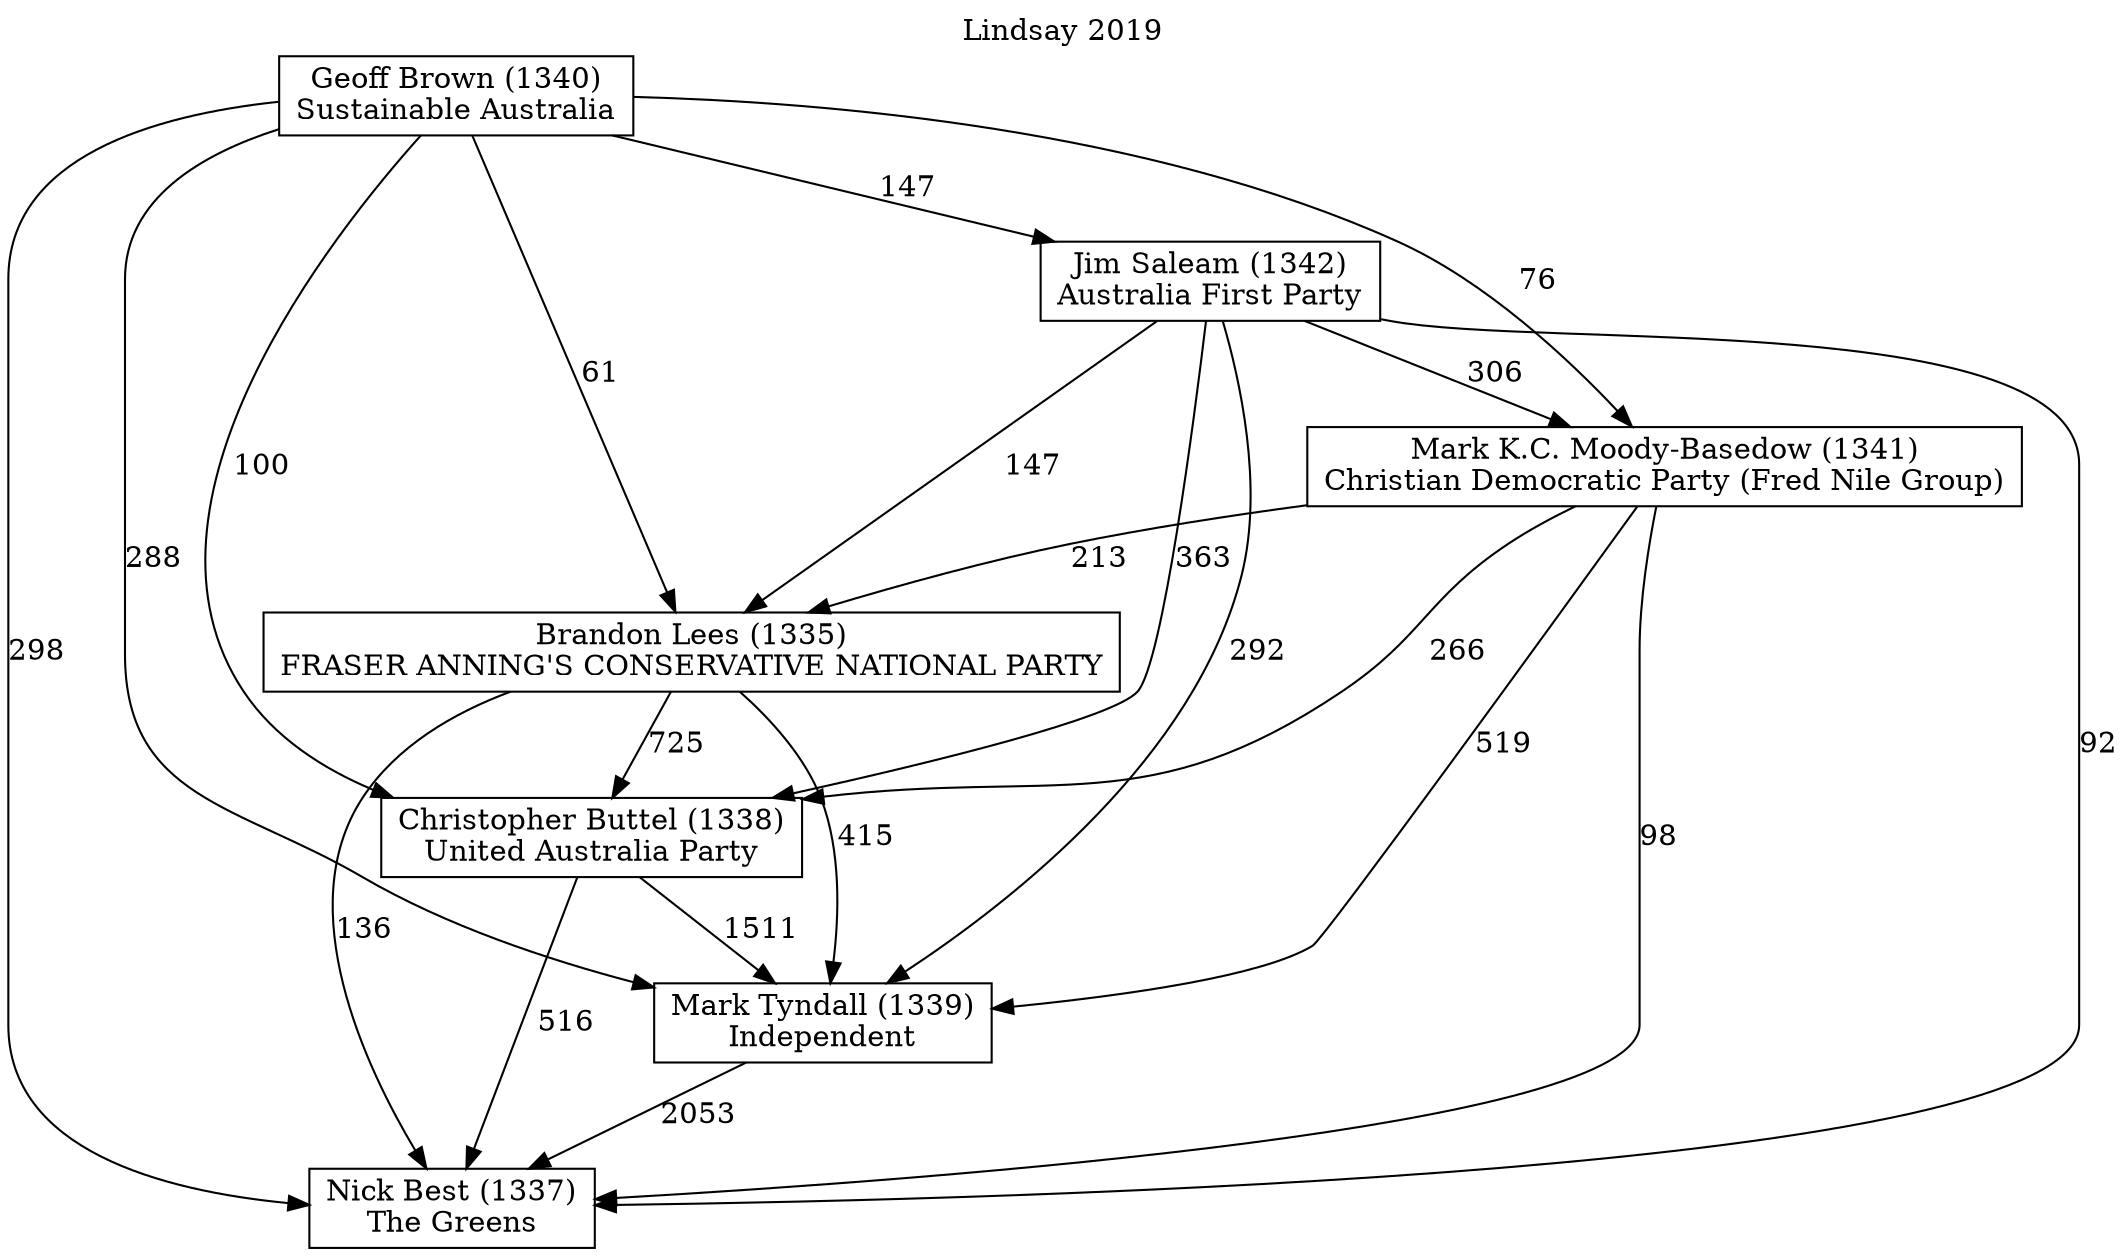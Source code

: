 // House preference flow
digraph "Nick Best (1337)_Lindsay_2019" {
	graph [label="Lindsay 2019" labelloc=t]
	node [shape=box]
	"Nick Best (1337)" [label="Nick Best (1337)
The Greens"]
	"Mark Tyndall (1339)" [label="Mark Tyndall (1339)
Independent"]
	"Christopher Buttel (1338)" [label="Christopher Buttel (1338)
United Australia Party"]
	"Brandon Lees (1335)" [label="Brandon Lees (1335)
FRASER ANNING'S CONSERVATIVE NATIONAL PARTY"]
	"Mark K.C. Moody-Basedow (1341)" [label="Mark K.C. Moody-Basedow (1341)
Christian Democratic Party (Fred Nile Group)"]
	"Jim Saleam (1342)" [label="Jim Saleam (1342)
Australia First Party"]
	"Geoff Brown (1340)" [label="Geoff Brown (1340)
Sustainable Australia"]
	"Nick Best (1337)" [label="Nick Best (1337)
The Greens"]
	"Christopher Buttel (1338)" [label="Christopher Buttel (1338)
United Australia Party"]
	"Brandon Lees (1335)" [label="Brandon Lees (1335)
FRASER ANNING'S CONSERVATIVE NATIONAL PARTY"]
	"Mark K.C. Moody-Basedow (1341)" [label="Mark K.C. Moody-Basedow (1341)
Christian Democratic Party (Fred Nile Group)"]
	"Jim Saleam (1342)" [label="Jim Saleam (1342)
Australia First Party"]
	"Geoff Brown (1340)" [label="Geoff Brown (1340)
Sustainable Australia"]
	"Nick Best (1337)" [label="Nick Best (1337)
The Greens"]
	"Brandon Lees (1335)" [label="Brandon Lees (1335)
FRASER ANNING'S CONSERVATIVE NATIONAL PARTY"]
	"Mark K.C. Moody-Basedow (1341)" [label="Mark K.C. Moody-Basedow (1341)
Christian Democratic Party (Fred Nile Group)"]
	"Jim Saleam (1342)" [label="Jim Saleam (1342)
Australia First Party"]
	"Geoff Brown (1340)" [label="Geoff Brown (1340)
Sustainable Australia"]
	"Nick Best (1337)" [label="Nick Best (1337)
The Greens"]
	"Mark K.C. Moody-Basedow (1341)" [label="Mark K.C. Moody-Basedow (1341)
Christian Democratic Party (Fred Nile Group)"]
	"Jim Saleam (1342)" [label="Jim Saleam (1342)
Australia First Party"]
	"Geoff Brown (1340)" [label="Geoff Brown (1340)
Sustainable Australia"]
	"Nick Best (1337)" [label="Nick Best (1337)
The Greens"]
	"Jim Saleam (1342)" [label="Jim Saleam (1342)
Australia First Party"]
	"Geoff Brown (1340)" [label="Geoff Brown (1340)
Sustainable Australia"]
	"Nick Best (1337)" [label="Nick Best (1337)
The Greens"]
	"Geoff Brown (1340)" [label="Geoff Brown (1340)
Sustainable Australia"]
	"Geoff Brown (1340)" [label="Geoff Brown (1340)
Sustainable Australia"]
	"Jim Saleam (1342)" [label="Jim Saleam (1342)
Australia First Party"]
	"Geoff Brown (1340)" [label="Geoff Brown (1340)
Sustainable Australia"]
	"Geoff Brown (1340)" [label="Geoff Brown (1340)
Sustainable Australia"]
	"Mark K.C. Moody-Basedow (1341)" [label="Mark K.C. Moody-Basedow (1341)
Christian Democratic Party (Fred Nile Group)"]
	"Jim Saleam (1342)" [label="Jim Saleam (1342)
Australia First Party"]
	"Geoff Brown (1340)" [label="Geoff Brown (1340)
Sustainable Australia"]
	"Mark K.C. Moody-Basedow (1341)" [label="Mark K.C. Moody-Basedow (1341)
Christian Democratic Party (Fred Nile Group)"]
	"Geoff Brown (1340)" [label="Geoff Brown (1340)
Sustainable Australia"]
	"Geoff Brown (1340)" [label="Geoff Brown (1340)
Sustainable Australia"]
	"Jim Saleam (1342)" [label="Jim Saleam (1342)
Australia First Party"]
	"Geoff Brown (1340)" [label="Geoff Brown (1340)
Sustainable Australia"]
	"Geoff Brown (1340)" [label="Geoff Brown (1340)
Sustainable Australia"]
	"Brandon Lees (1335)" [label="Brandon Lees (1335)
FRASER ANNING'S CONSERVATIVE NATIONAL PARTY"]
	"Mark K.C. Moody-Basedow (1341)" [label="Mark K.C. Moody-Basedow (1341)
Christian Democratic Party (Fred Nile Group)"]
	"Jim Saleam (1342)" [label="Jim Saleam (1342)
Australia First Party"]
	"Geoff Brown (1340)" [label="Geoff Brown (1340)
Sustainable Australia"]
	"Brandon Lees (1335)" [label="Brandon Lees (1335)
FRASER ANNING'S CONSERVATIVE NATIONAL PARTY"]
	"Jim Saleam (1342)" [label="Jim Saleam (1342)
Australia First Party"]
	"Geoff Brown (1340)" [label="Geoff Brown (1340)
Sustainable Australia"]
	"Brandon Lees (1335)" [label="Brandon Lees (1335)
FRASER ANNING'S CONSERVATIVE NATIONAL PARTY"]
	"Geoff Brown (1340)" [label="Geoff Brown (1340)
Sustainable Australia"]
	"Geoff Brown (1340)" [label="Geoff Brown (1340)
Sustainable Australia"]
	"Jim Saleam (1342)" [label="Jim Saleam (1342)
Australia First Party"]
	"Geoff Brown (1340)" [label="Geoff Brown (1340)
Sustainable Australia"]
	"Geoff Brown (1340)" [label="Geoff Brown (1340)
Sustainable Australia"]
	"Mark K.C. Moody-Basedow (1341)" [label="Mark K.C. Moody-Basedow (1341)
Christian Democratic Party (Fred Nile Group)"]
	"Jim Saleam (1342)" [label="Jim Saleam (1342)
Australia First Party"]
	"Geoff Brown (1340)" [label="Geoff Brown (1340)
Sustainable Australia"]
	"Mark K.C. Moody-Basedow (1341)" [label="Mark K.C. Moody-Basedow (1341)
Christian Democratic Party (Fred Nile Group)"]
	"Geoff Brown (1340)" [label="Geoff Brown (1340)
Sustainable Australia"]
	"Geoff Brown (1340)" [label="Geoff Brown (1340)
Sustainable Australia"]
	"Jim Saleam (1342)" [label="Jim Saleam (1342)
Australia First Party"]
	"Geoff Brown (1340)" [label="Geoff Brown (1340)
Sustainable Australia"]
	"Geoff Brown (1340)" [label="Geoff Brown (1340)
Sustainable Australia"]
	"Christopher Buttel (1338)" [label="Christopher Buttel (1338)
United Australia Party"]
	"Brandon Lees (1335)" [label="Brandon Lees (1335)
FRASER ANNING'S CONSERVATIVE NATIONAL PARTY"]
	"Mark K.C. Moody-Basedow (1341)" [label="Mark K.C. Moody-Basedow (1341)
Christian Democratic Party (Fred Nile Group)"]
	"Jim Saleam (1342)" [label="Jim Saleam (1342)
Australia First Party"]
	"Geoff Brown (1340)" [label="Geoff Brown (1340)
Sustainable Australia"]
	"Christopher Buttel (1338)" [label="Christopher Buttel (1338)
United Australia Party"]
	"Mark K.C. Moody-Basedow (1341)" [label="Mark K.C. Moody-Basedow (1341)
Christian Democratic Party (Fred Nile Group)"]
	"Jim Saleam (1342)" [label="Jim Saleam (1342)
Australia First Party"]
	"Geoff Brown (1340)" [label="Geoff Brown (1340)
Sustainable Australia"]
	"Christopher Buttel (1338)" [label="Christopher Buttel (1338)
United Australia Party"]
	"Jim Saleam (1342)" [label="Jim Saleam (1342)
Australia First Party"]
	"Geoff Brown (1340)" [label="Geoff Brown (1340)
Sustainable Australia"]
	"Christopher Buttel (1338)" [label="Christopher Buttel (1338)
United Australia Party"]
	"Geoff Brown (1340)" [label="Geoff Brown (1340)
Sustainable Australia"]
	"Geoff Brown (1340)" [label="Geoff Brown (1340)
Sustainable Australia"]
	"Jim Saleam (1342)" [label="Jim Saleam (1342)
Australia First Party"]
	"Geoff Brown (1340)" [label="Geoff Brown (1340)
Sustainable Australia"]
	"Geoff Brown (1340)" [label="Geoff Brown (1340)
Sustainable Australia"]
	"Mark K.C. Moody-Basedow (1341)" [label="Mark K.C. Moody-Basedow (1341)
Christian Democratic Party (Fred Nile Group)"]
	"Jim Saleam (1342)" [label="Jim Saleam (1342)
Australia First Party"]
	"Geoff Brown (1340)" [label="Geoff Brown (1340)
Sustainable Australia"]
	"Mark K.C. Moody-Basedow (1341)" [label="Mark K.C. Moody-Basedow (1341)
Christian Democratic Party (Fred Nile Group)"]
	"Geoff Brown (1340)" [label="Geoff Brown (1340)
Sustainable Australia"]
	"Geoff Brown (1340)" [label="Geoff Brown (1340)
Sustainable Australia"]
	"Jim Saleam (1342)" [label="Jim Saleam (1342)
Australia First Party"]
	"Geoff Brown (1340)" [label="Geoff Brown (1340)
Sustainable Australia"]
	"Geoff Brown (1340)" [label="Geoff Brown (1340)
Sustainable Australia"]
	"Brandon Lees (1335)" [label="Brandon Lees (1335)
FRASER ANNING'S CONSERVATIVE NATIONAL PARTY"]
	"Mark K.C. Moody-Basedow (1341)" [label="Mark K.C. Moody-Basedow (1341)
Christian Democratic Party (Fred Nile Group)"]
	"Jim Saleam (1342)" [label="Jim Saleam (1342)
Australia First Party"]
	"Geoff Brown (1340)" [label="Geoff Brown (1340)
Sustainable Australia"]
	"Brandon Lees (1335)" [label="Brandon Lees (1335)
FRASER ANNING'S CONSERVATIVE NATIONAL PARTY"]
	"Jim Saleam (1342)" [label="Jim Saleam (1342)
Australia First Party"]
	"Geoff Brown (1340)" [label="Geoff Brown (1340)
Sustainable Australia"]
	"Brandon Lees (1335)" [label="Brandon Lees (1335)
FRASER ANNING'S CONSERVATIVE NATIONAL PARTY"]
	"Geoff Brown (1340)" [label="Geoff Brown (1340)
Sustainable Australia"]
	"Geoff Brown (1340)" [label="Geoff Brown (1340)
Sustainable Australia"]
	"Jim Saleam (1342)" [label="Jim Saleam (1342)
Australia First Party"]
	"Geoff Brown (1340)" [label="Geoff Brown (1340)
Sustainable Australia"]
	"Geoff Brown (1340)" [label="Geoff Brown (1340)
Sustainable Australia"]
	"Mark K.C. Moody-Basedow (1341)" [label="Mark K.C. Moody-Basedow (1341)
Christian Democratic Party (Fred Nile Group)"]
	"Jim Saleam (1342)" [label="Jim Saleam (1342)
Australia First Party"]
	"Geoff Brown (1340)" [label="Geoff Brown (1340)
Sustainable Australia"]
	"Mark K.C. Moody-Basedow (1341)" [label="Mark K.C. Moody-Basedow (1341)
Christian Democratic Party (Fred Nile Group)"]
	"Geoff Brown (1340)" [label="Geoff Brown (1340)
Sustainable Australia"]
	"Geoff Brown (1340)" [label="Geoff Brown (1340)
Sustainable Australia"]
	"Jim Saleam (1342)" [label="Jim Saleam (1342)
Australia First Party"]
	"Geoff Brown (1340)" [label="Geoff Brown (1340)
Sustainable Australia"]
	"Geoff Brown (1340)" [label="Geoff Brown (1340)
Sustainable Australia"]
	"Mark Tyndall (1339)" [label="Mark Tyndall (1339)
Independent"]
	"Christopher Buttel (1338)" [label="Christopher Buttel (1338)
United Australia Party"]
	"Brandon Lees (1335)" [label="Brandon Lees (1335)
FRASER ANNING'S CONSERVATIVE NATIONAL PARTY"]
	"Mark K.C. Moody-Basedow (1341)" [label="Mark K.C. Moody-Basedow (1341)
Christian Democratic Party (Fred Nile Group)"]
	"Jim Saleam (1342)" [label="Jim Saleam (1342)
Australia First Party"]
	"Geoff Brown (1340)" [label="Geoff Brown (1340)
Sustainable Australia"]
	"Mark Tyndall (1339)" [label="Mark Tyndall (1339)
Independent"]
	"Brandon Lees (1335)" [label="Brandon Lees (1335)
FRASER ANNING'S CONSERVATIVE NATIONAL PARTY"]
	"Mark K.C. Moody-Basedow (1341)" [label="Mark K.C. Moody-Basedow (1341)
Christian Democratic Party (Fred Nile Group)"]
	"Jim Saleam (1342)" [label="Jim Saleam (1342)
Australia First Party"]
	"Geoff Brown (1340)" [label="Geoff Brown (1340)
Sustainable Australia"]
	"Mark Tyndall (1339)" [label="Mark Tyndall (1339)
Independent"]
	"Mark K.C. Moody-Basedow (1341)" [label="Mark K.C. Moody-Basedow (1341)
Christian Democratic Party (Fred Nile Group)"]
	"Jim Saleam (1342)" [label="Jim Saleam (1342)
Australia First Party"]
	"Geoff Brown (1340)" [label="Geoff Brown (1340)
Sustainable Australia"]
	"Mark Tyndall (1339)" [label="Mark Tyndall (1339)
Independent"]
	"Jim Saleam (1342)" [label="Jim Saleam (1342)
Australia First Party"]
	"Geoff Brown (1340)" [label="Geoff Brown (1340)
Sustainable Australia"]
	"Mark Tyndall (1339)" [label="Mark Tyndall (1339)
Independent"]
	"Geoff Brown (1340)" [label="Geoff Brown (1340)
Sustainable Australia"]
	"Geoff Brown (1340)" [label="Geoff Brown (1340)
Sustainable Australia"]
	"Jim Saleam (1342)" [label="Jim Saleam (1342)
Australia First Party"]
	"Geoff Brown (1340)" [label="Geoff Brown (1340)
Sustainable Australia"]
	"Geoff Brown (1340)" [label="Geoff Brown (1340)
Sustainable Australia"]
	"Mark K.C. Moody-Basedow (1341)" [label="Mark K.C. Moody-Basedow (1341)
Christian Democratic Party (Fred Nile Group)"]
	"Jim Saleam (1342)" [label="Jim Saleam (1342)
Australia First Party"]
	"Geoff Brown (1340)" [label="Geoff Brown (1340)
Sustainable Australia"]
	"Mark K.C. Moody-Basedow (1341)" [label="Mark K.C. Moody-Basedow (1341)
Christian Democratic Party (Fred Nile Group)"]
	"Geoff Brown (1340)" [label="Geoff Brown (1340)
Sustainable Australia"]
	"Geoff Brown (1340)" [label="Geoff Brown (1340)
Sustainable Australia"]
	"Jim Saleam (1342)" [label="Jim Saleam (1342)
Australia First Party"]
	"Geoff Brown (1340)" [label="Geoff Brown (1340)
Sustainable Australia"]
	"Geoff Brown (1340)" [label="Geoff Brown (1340)
Sustainable Australia"]
	"Brandon Lees (1335)" [label="Brandon Lees (1335)
FRASER ANNING'S CONSERVATIVE NATIONAL PARTY"]
	"Mark K.C. Moody-Basedow (1341)" [label="Mark K.C. Moody-Basedow (1341)
Christian Democratic Party (Fred Nile Group)"]
	"Jim Saleam (1342)" [label="Jim Saleam (1342)
Australia First Party"]
	"Geoff Brown (1340)" [label="Geoff Brown (1340)
Sustainable Australia"]
	"Brandon Lees (1335)" [label="Brandon Lees (1335)
FRASER ANNING'S CONSERVATIVE NATIONAL PARTY"]
	"Jim Saleam (1342)" [label="Jim Saleam (1342)
Australia First Party"]
	"Geoff Brown (1340)" [label="Geoff Brown (1340)
Sustainable Australia"]
	"Brandon Lees (1335)" [label="Brandon Lees (1335)
FRASER ANNING'S CONSERVATIVE NATIONAL PARTY"]
	"Geoff Brown (1340)" [label="Geoff Brown (1340)
Sustainable Australia"]
	"Geoff Brown (1340)" [label="Geoff Brown (1340)
Sustainable Australia"]
	"Jim Saleam (1342)" [label="Jim Saleam (1342)
Australia First Party"]
	"Geoff Brown (1340)" [label="Geoff Brown (1340)
Sustainable Australia"]
	"Geoff Brown (1340)" [label="Geoff Brown (1340)
Sustainable Australia"]
	"Mark K.C. Moody-Basedow (1341)" [label="Mark K.C. Moody-Basedow (1341)
Christian Democratic Party (Fred Nile Group)"]
	"Jim Saleam (1342)" [label="Jim Saleam (1342)
Australia First Party"]
	"Geoff Brown (1340)" [label="Geoff Brown (1340)
Sustainable Australia"]
	"Mark K.C. Moody-Basedow (1341)" [label="Mark K.C. Moody-Basedow (1341)
Christian Democratic Party (Fred Nile Group)"]
	"Geoff Brown (1340)" [label="Geoff Brown (1340)
Sustainable Australia"]
	"Geoff Brown (1340)" [label="Geoff Brown (1340)
Sustainable Australia"]
	"Jim Saleam (1342)" [label="Jim Saleam (1342)
Australia First Party"]
	"Geoff Brown (1340)" [label="Geoff Brown (1340)
Sustainable Australia"]
	"Geoff Brown (1340)" [label="Geoff Brown (1340)
Sustainable Australia"]
	"Christopher Buttel (1338)" [label="Christopher Buttel (1338)
United Australia Party"]
	"Brandon Lees (1335)" [label="Brandon Lees (1335)
FRASER ANNING'S CONSERVATIVE NATIONAL PARTY"]
	"Mark K.C. Moody-Basedow (1341)" [label="Mark K.C. Moody-Basedow (1341)
Christian Democratic Party (Fred Nile Group)"]
	"Jim Saleam (1342)" [label="Jim Saleam (1342)
Australia First Party"]
	"Geoff Brown (1340)" [label="Geoff Brown (1340)
Sustainable Australia"]
	"Christopher Buttel (1338)" [label="Christopher Buttel (1338)
United Australia Party"]
	"Mark K.C. Moody-Basedow (1341)" [label="Mark K.C. Moody-Basedow (1341)
Christian Democratic Party (Fred Nile Group)"]
	"Jim Saleam (1342)" [label="Jim Saleam (1342)
Australia First Party"]
	"Geoff Brown (1340)" [label="Geoff Brown (1340)
Sustainable Australia"]
	"Christopher Buttel (1338)" [label="Christopher Buttel (1338)
United Australia Party"]
	"Jim Saleam (1342)" [label="Jim Saleam (1342)
Australia First Party"]
	"Geoff Brown (1340)" [label="Geoff Brown (1340)
Sustainable Australia"]
	"Christopher Buttel (1338)" [label="Christopher Buttel (1338)
United Australia Party"]
	"Geoff Brown (1340)" [label="Geoff Brown (1340)
Sustainable Australia"]
	"Geoff Brown (1340)" [label="Geoff Brown (1340)
Sustainable Australia"]
	"Jim Saleam (1342)" [label="Jim Saleam (1342)
Australia First Party"]
	"Geoff Brown (1340)" [label="Geoff Brown (1340)
Sustainable Australia"]
	"Geoff Brown (1340)" [label="Geoff Brown (1340)
Sustainable Australia"]
	"Mark K.C. Moody-Basedow (1341)" [label="Mark K.C. Moody-Basedow (1341)
Christian Democratic Party (Fred Nile Group)"]
	"Jim Saleam (1342)" [label="Jim Saleam (1342)
Australia First Party"]
	"Geoff Brown (1340)" [label="Geoff Brown (1340)
Sustainable Australia"]
	"Mark K.C. Moody-Basedow (1341)" [label="Mark K.C. Moody-Basedow (1341)
Christian Democratic Party (Fred Nile Group)"]
	"Geoff Brown (1340)" [label="Geoff Brown (1340)
Sustainable Australia"]
	"Geoff Brown (1340)" [label="Geoff Brown (1340)
Sustainable Australia"]
	"Jim Saleam (1342)" [label="Jim Saleam (1342)
Australia First Party"]
	"Geoff Brown (1340)" [label="Geoff Brown (1340)
Sustainable Australia"]
	"Geoff Brown (1340)" [label="Geoff Brown (1340)
Sustainable Australia"]
	"Brandon Lees (1335)" [label="Brandon Lees (1335)
FRASER ANNING'S CONSERVATIVE NATIONAL PARTY"]
	"Mark K.C. Moody-Basedow (1341)" [label="Mark K.C. Moody-Basedow (1341)
Christian Democratic Party (Fred Nile Group)"]
	"Jim Saleam (1342)" [label="Jim Saleam (1342)
Australia First Party"]
	"Geoff Brown (1340)" [label="Geoff Brown (1340)
Sustainable Australia"]
	"Brandon Lees (1335)" [label="Brandon Lees (1335)
FRASER ANNING'S CONSERVATIVE NATIONAL PARTY"]
	"Jim Saleam (1342)" [label="Jim Saleam (1342)
Australia First Party"]
	"Geoff Brown (1340)" [label="Geoff Brown (1340)
Sustainable Australia"]
	"Brandon Lees (1335)" [label="Brandon Lees (1335)
FRASER ANNING'S CONSERVATIVE NATIONAL PARTY"]
	"Geoff Brown (1340)" [label="Geoff Brown (1340)
Sustainable Australia"]
	"Geoff Brown (1340)" [label="Geoff Brown (1340)
Sustainable Australia"]
	"Jim Saleam (1342)" [label="Jim Saleam (1342)
Australia First Party"]
	"Geoff Brown (1340)" [label="Geoff Brown (1340)
Sustainable Australia"]
	"Geoff Brown (1340)" [label="Geoff Brown (1340)
Sustainable Australia"]
	"Mark K.C. Moody-Basedow (1341)" [label="Mark K.C. Moody-Basedow (1341)
Christian Democratic Party (Fred Nile Group)"]
	"Jim Saleam (1342)" [label="Jim Saleam (1342)
Australia First Party"]
	"Geoff Brown (1340)" [label="Geoff Brown (1340)
Sustainable Australia"]
	"Mark K.C. Moody-Basedow (1341)" [label="Mark K.C. Moody-Basedow (1341)
Christian Democratic Party (Fred Nile Group)"]
	"Geoff Brown (1340)" [label="Geoff Brown (1340)
Sustainable Australia"]
	"Geoff Brown (1340)" [label="Geoff Brown (1340)
Sustainable Australia"]
	"Jim Saleam (1342)" [label="Jim Saleam (1342)
Australia First Party"]
	"Geoff Brown (1340)" [label="Geoff Brown (1340)
Sustainable Australia"]
	"Geoff Brown (1340)" [label="Geoff Brown (1340)
Sustainable Australia"]
	"Mark Tyndall (1339)" -> "Nick Best (1337)" [label=2053]
	"Christopher Buttel (1338)" -> "Mark Tyndall (1339)" [label=1511]
	"Brandon Lees (1335)" -> "Christopher Buttel (1338)" [label=725]
	"Mark K.C. Moody-Basedow (1341)" -> "Brandon Lees (1335)" [label=213]
	"Jim Saleam (1342)" -> "Mark K.C. Moody-Basedow (1341)" [label=306]
	"Geoff Brown (1340)" -> "Jim Saleam (1342)" [label=147]
	"Christopher Buttel (1338)" -> "Nick Best (1337)" [label=516]
	"Brandon Lees (1335)" -> "Nick Best (1337)" [label=136]
	"Mark K.C. Moody-Basedow (1341)" -> "Nick Best (1337)" [label=98]
	"Jim Saleam (1342)" -> "Nick Best (1337)" [label=92]
	"Geoff Brown (1340)" -> "Nick Best (1337)" [label=298]
	"Geoff Brown (1340)" -> "Mark K.C. Moody-Basedow (1341)" [label=76]
	"Jim Saleam (1342)" -> "Brandon Lees (1335)" [label=147]
	"Geoff Brown (1340)" -> "Brandon Lees (1335)" [label=61]
	"Mark K.C. Moody-Basedow (1341)" -> "Christopher Buttel (1338)" [label=266]
	"Jim Saleam (1342)" -> "Christopher Buttel (1338)" [label=363]
	"Geoff Brown (1340)" -> "Christopher Buttel (1338)" [label=100]
	"Brandon Lees (1335)" -> "Mark Tyndall (1339)" [label=415]
	"Mark K.C. Moody-Basedow (1341)" -> "Mark Tyndall (1339)" [label=519]
	"Jim Saleam (1342)" -> "Mark Tyndall (1339)" [label=292]
	"Geoff Brown (1340)" -> "Mark Tyndall (1339)" [label=288]
}
